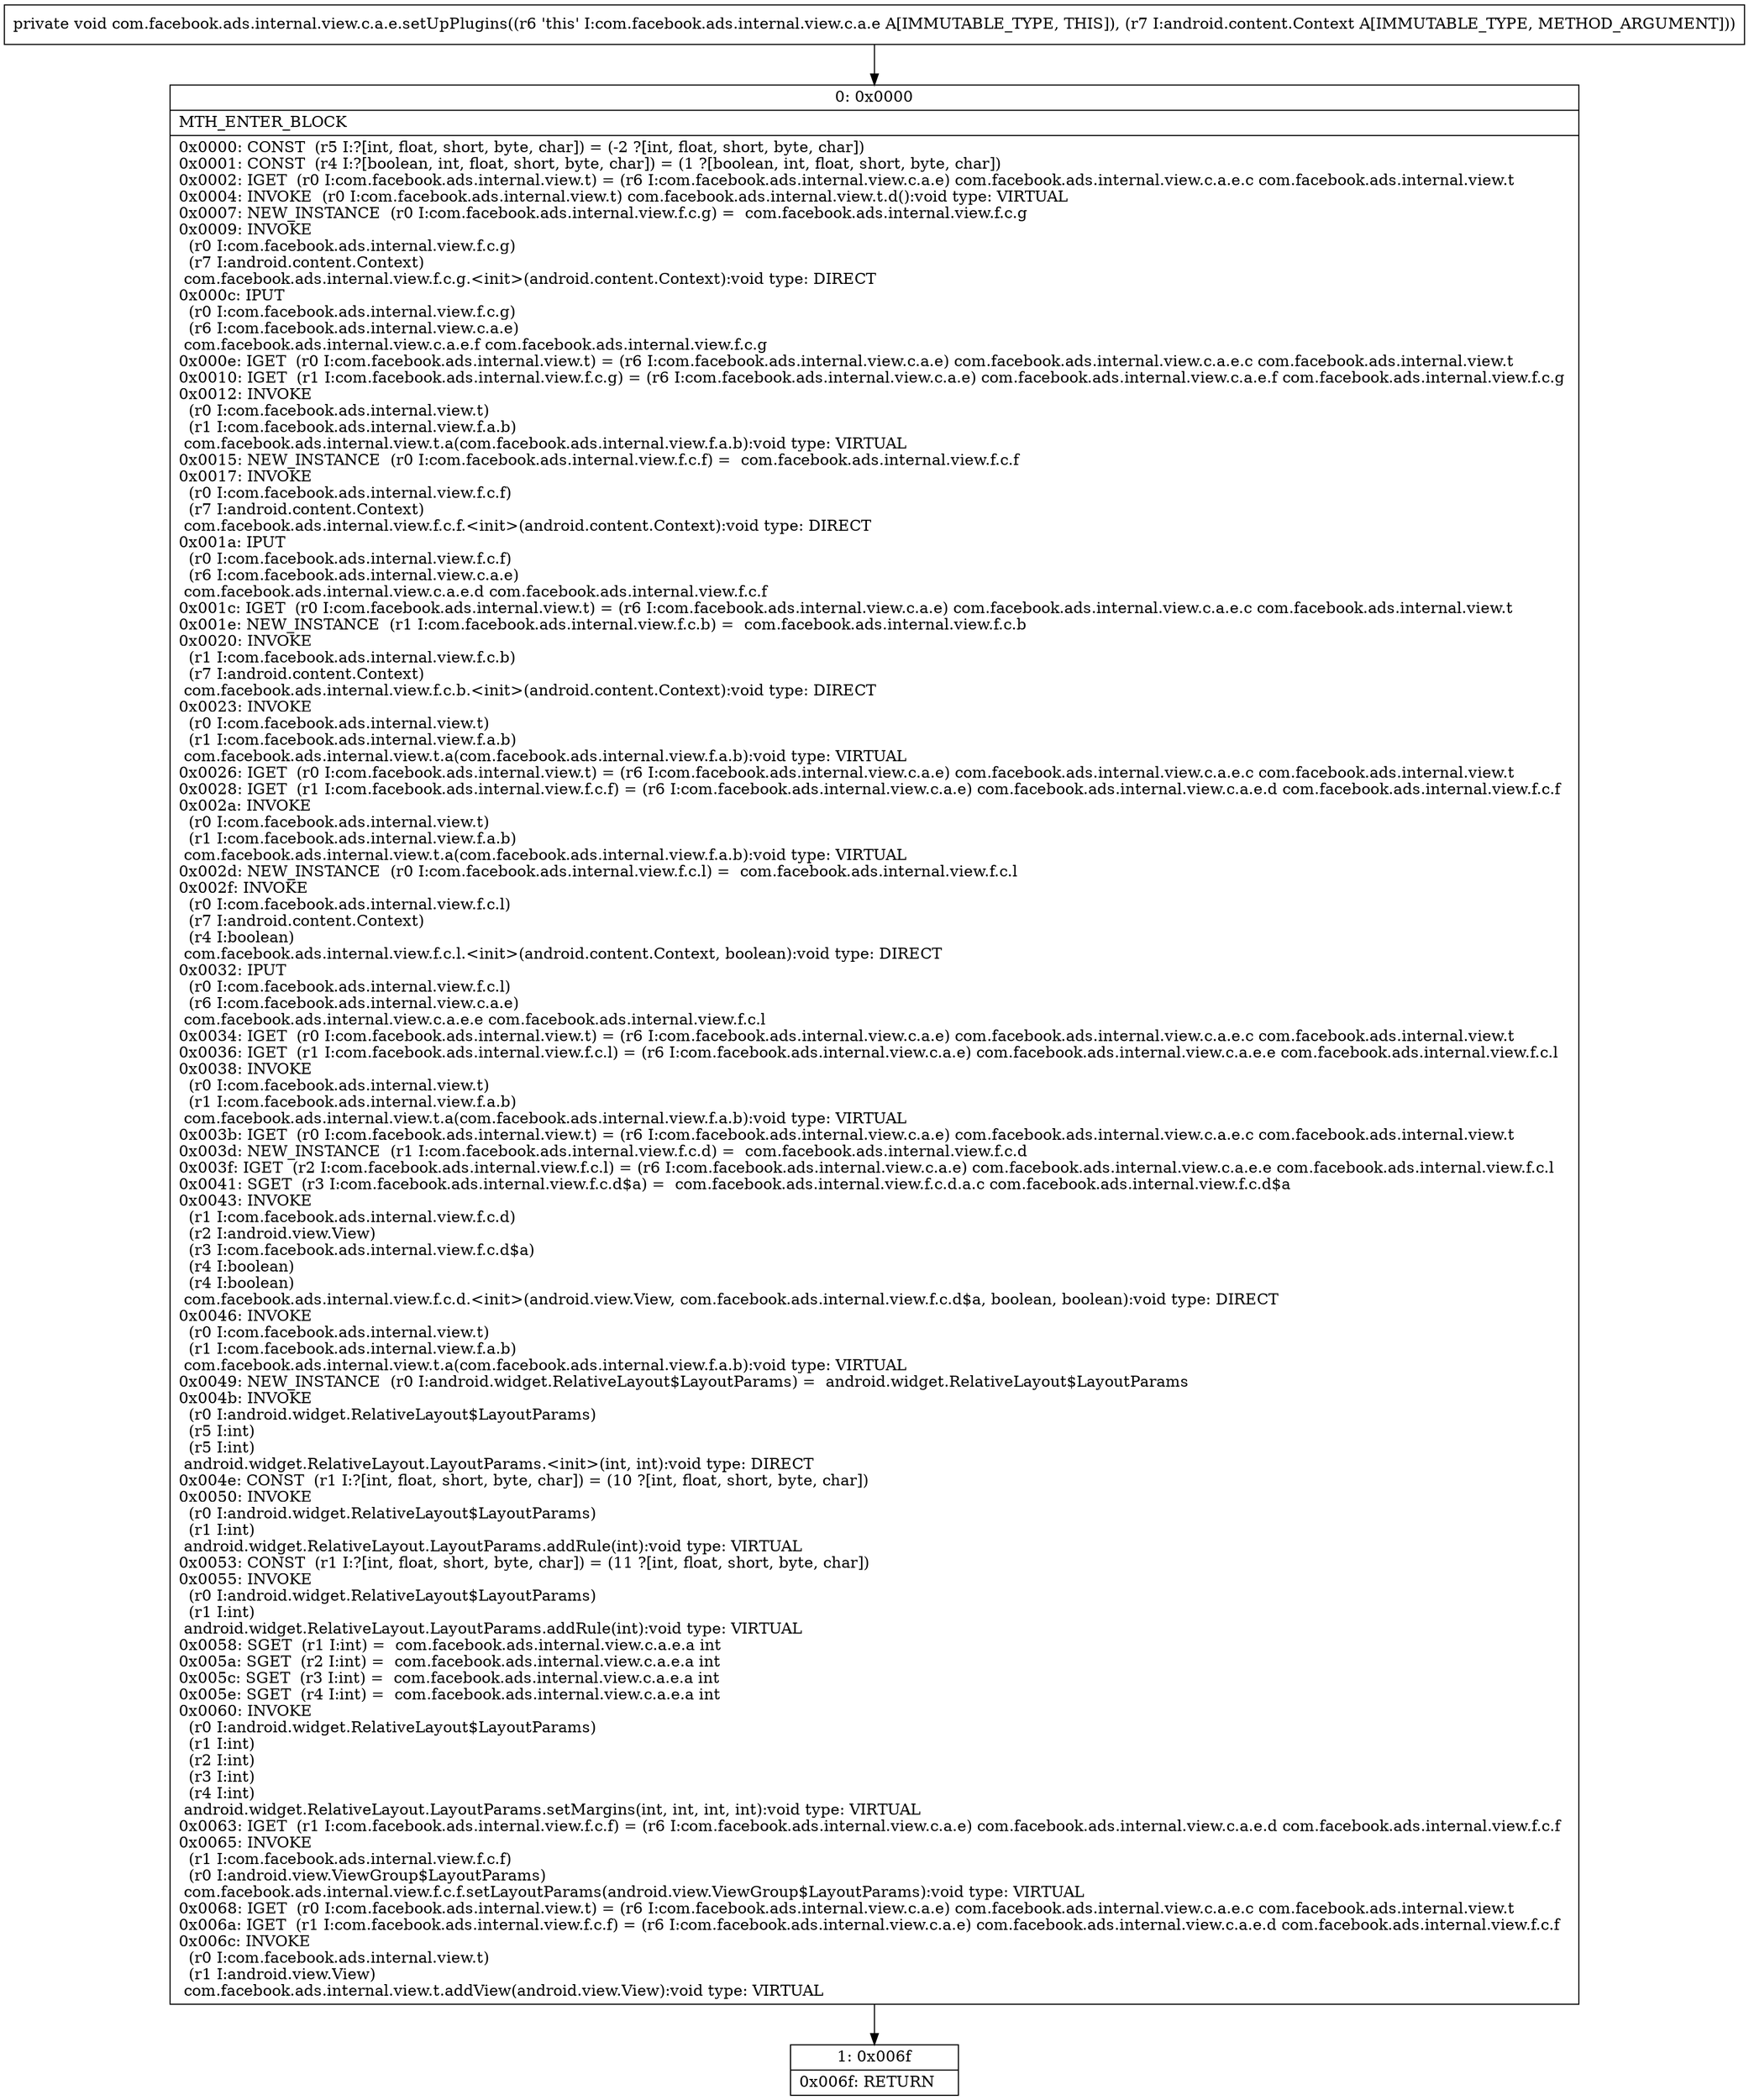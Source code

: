 digraph "CFG forcom.facebook.ads.internal.view.c.a.e.setUpPlugins(Landroid\/content\/Context;)V" {
Node_0 [shape=record,label="{0\:\ 0x0000|MTH_ENTER_BLOCK\l|0x0000: CONST  (r5 I:?[int, float, short, byte, char]) = (\-2 ?[int, float, short, byte, char]) \l0x0001: CONST  (r4 I:?[boolean, int, float, short, byte, char]) = (1 ?[boolean, int, float, short, byte, char]) \l0x0002: IGET  (r0 I:com.facebook.ads.internal.view.t) = (r6 I:com.facebook.ads.internal.view.c.a.e) com.facebook.ads.internal.view.c.a.e.c com.facebook.ads.internal.view.t \l0x0004: INVOKE  (r0 I:com.facebook.ads.internal.view.t) com.facebook.ads.internal.view.t.d():void type: VIRTUAL \l0x0007: NEW_INSTANCE  (r0 I:com.facebook.ads.internal.view.f.c.g) =  com.facebook.ads.internal.view.f.c.g \l0x0009: INVOKE  \l  (r0 I:com.facebook.ads.internal.view.f.c.g)\l  (r7 I:android.content.Context)\l com.facebook.ads.internal.view.f.c.g.\<init\>(android.content.Context):void type: DIRECT \l0x000c: IPUT  \l  (r0 I:com.facebook.ads.internal.view.f.c.g)\l  (r6 I:com.facebook.ads.internal.view.c.a.e)\l com.facebook.ads.internal.view.c.a.e.f com.facebook.ads.internal.view.f.c.g \l0x000e: IGET  (r0 I:com.facebook.ads.internal.view.t) = (r6 I:com.facebook.ads.internal.view.c.a.e) com.facebook.ads.internal.view.c.a.e.c com.facebook.ads.internal.view.t \l0x0010: IGET  (r1 I:com.facebook.ads.internal.view.f.c.g) = (r6 I:com.facebook.ads.internal.view.c.a.e) com.facebook.ads.internal.view.c.a.e.f com.facebook.ads.internal.view.f.c.g \l0x0012: INVOKE  \l  (r0 I:com.facebook.ads.internal.view.t)\l  (r1 I:com.facebook.ads.internal.view.f.a.b)\l com.facebook.ads.internal.view.t.a(com.facebook.ads.internal.view.f.a.b):void type: VIRTUAL \l0x0015: NEW_INSTANCE  (r0 I:com.facebook.ads.internal.view.f.c.f) =  com.facebook.ads.internal.view.f.c.f \l0x0017: INVOKE  \l  (r0 I:com.facebook.ads.internal.view.f.c.f)\l  (r7 I:android.content.Context)\l com.facebook.ads.internal.view.f.c.f.\<init\>(android.content.Context):void type: DIRECT \l0x001a: IPUT  \l  (r0 I:com.facebook.ads.internal.view.f.c.f)\l  (r6 I:com.facebook.ads.internal.view.c.a.e)\l com.facebook.ads.internal.view.c.a.e.d com.facebook.ads.internal.view.f.c.f \l0x001c: IGET  (r0 I:com.facebook.ads.internal.view.t) = (r6 I:com.facebook.ads.internal.view.c.a.e) com.facebook.ads.internal.view.c.a.e.c com.facebook.ads.internal.view.t \l0x001e: NEW_INSTANCE  (r1 I:com.facebook.ads.internal.view.f.c.b) =  com.facebook.ads.internal.view.f.c.b \l0x0020: INVOKE  \l  (r1 I:com.facebook.ads.internal.view.f.c.b)\l  (r7 I:android.content.Context)\l com.facebook.ads.internal.view.f.c.b.\<init\>(android.content.Context):void type: DIRECT \l0x0023: INVOKE  \l  (r0 I:com.facebook.ads.internal.view.t)\l  (r1 I:com.facebook.ads.internal.view.f.a.b)\l com.facebook.ads.internal.view.t.a(com.facebook.ads.internal.view.f.a.b):void type: VIRTUAL \l0x0026: IGET  (r0 I:com.facebook.ads.internal.view.t) = (r6 I:com.facebook.ads.internal.view.c.a.e) com.facebook.ads.internal.view.c.a.e.c com.facebook.ads.internal.view.t \l0x0028: IGET  (r1 I:com.facebook.ads.internal.view.f.c.f) = (r6 I:com.facebook.ads.internal.view.c.a.e) com.facebook.ads.internal.view.c.a.e.d com.facebook.ads.internal.view.f.c.f \l0x002a: INVOKE  \l  (r0 I:com.facebook.ads.internal.view.t)\l  (r1 I:com.facebook.ads.internal.view.f.a.b)\l com.facebook.ads.internal.view.t.a(com.facebook.ads.internal.view.f.a.b):void type: VIRTUAL \l0x002d: NEW_INSTANCE  (r0 I:com.facebook.ads.internal.view.f.c.l) =  com.facebook.ads.internal.view.f.c.l \l0x002f: INVOKE  \l  (r0 I:com.facebook.ads.internal.view.f.c.l)\l  (r7 I:android.content.Context)\l  (r4 I:boolean)\l com.facebook.ads.internal.view.f.c.l.\<init\>(android.content.Context, boolean):void type: DIRECT \l0x0032: IPUT  \l  (r0 I:com.facebook.ads.internal.view.f.c.l)\l  (r6 I:com.facebook.ads.internal.view.c.a.e)\l com.facebook.ads.internal.view.c.a.e.e com.facebook.ads.internal.view.f.c.l \l0x0034: IGET  (r0 I:com.facebook.ads.internal.view.t) = (r6 I:com.facebook.ads.internal.view.c.a.e) com.facebook.ads.internal.view.c.a.e.c com.facebook.ads.internal.view.t \l0x0036: IGET  (r1 I:com.facebook.ads.internal.view.f.c.l) = (r6 I:com.facebook.ads.internal.view.c.a.e) com.facebook.ads.internal.view.c.a.e.e com.facebook.ads.internal.view.f.c.l \l0x0038: INVOKE  \l  (r0 I:com.facebook.ads.internal.view.t)\l  (r1 I:com.facebook.ads.internal.view.f.a.b)\l com.facebook.ads.internal.view.t.a(com.facebook.ads.internal.view.f.a.b):void type: VIRTUAL \l0x003b: IGET  (r0 I:com.facebook.ads.internal.view.t) = (r6 I:com.facebook.ads.internal.view.c.a.e) com.facebook.ads.internal.view.c.a.e.c com.facebook.ads.internal.view.t \l0x003d: NEW_INSTANCE  (r1 I:com.facebook.ads.internal.view.f.c.d) =  com.facebook.ads.internal.view.f.c.d \l0x003f: IGET  (r2 I:com.facebook.ads.internal.view.f.c.l) = (r6 I:com.facebook.ads.internal.view.c.a.e) com.facebook.ads.internal.view.c.a.e.e com.facebook.ads.internal.view.f.c.l \l0x0041: SGET  (r3 I:com.facebook.ads.internal.view.f.c.d$a) =  com.facebook.ads.internal.view.f.c.d.a.c com.facebook.ads.internal.view.f.c.d$a \l0x0043: INVOKE  \l  (r1 I:com.facebook.ads.internal.view.f.c.d)\l  (r2 I:android.view.View)\l  (r3 I:com.facebook.ads.internal.view.f.c.d$a)\l  (r4 I:boolean)\l  (r4 I:boolean)\l com.facebook.ads.internal.view.f.c.d.\<init\>(android.view.View, com.facebook.ads.internal.view.f.c.d$a, boolean, boolean):void type: DIRECT \l0x0046: INVOKE  \l  (r0 I:com.facebook.ads.internal.view.t)\l  (r1 I:com.facebook.ads.internal.view.f.a.b)\l com.facebook.ads.internal.view.t.a(com.facebook.ads.internal.view.f.a.b):void type: VIRTUAL \l0x0049: NEW_INSTANCE  (r0 I:android.widget.RelativeLayout$LayoutParams) =  android.widget.RelativeLayout$LayoutParams \l0x004b: INVOKE  \l  (r0 I:android.widget.RelativeLayout$LayoutParams)\l  (r5 I:int)\l  (r5 I:int)\l android.widget.RelativeLayout.LayoutParams.\<init\>(int, int):void type: DIRECT \l0x004e: CONST  (r1 I:?[int, float, short, byte, char]) = (10 ?[int, float, short, byte, char]) \l0x0050: INVOKE  \l  (r0 I:android.widget.RelativeLayout$LayoutParams)\l  (r1 I:int)\l android.widget.RelativeLayout.LayoutParams.addRule(int):void type: VIRTUAL \l0x0053: CONST  (r1 I:?[int, float, short, byte, char]) = (11 ?[int, float, short, byte, char]) \l0x0055: INVOKE  \l  (r0 I:android.widget.RelativeLayout$LayoutParams)\l  (r1 I:int)\l android.widget.RelativeLayout.LayoutParams.addRule(int):void type: VIRTUAL \l0x0058: SGET  (r1 I:int) =  com.facebook.ads.internal.view.c.a.e.a int \l0x005a: SGET  (r2 I:int) =  com.facebook.ads.internal.view.c.a.e.a int \l0x005c: SGET  (r3 I:int) =  com.facebook.ads.internal.view.c.a.e.a int \l0x005e: SGET  (r4 I:int) =  com.facebook.ads.internal.view.c.a.e.a int \l0x0060: INVOKE  \l  (r0 I:android.widget.RelativeLayout$LayoutParams)\l  (r1 I:int)\l  (r2 I:int)\l  (r3 I:int)\l  (r4 I:int)\l android.widget.RelativeLayout.LayoutParams.setMargins(int, int, int, int):void type: VIRTUAL \l0x0063: IGET  (r1 I:com.facebook.ads.internal.view.f.c.f) = (r6 I:com.facebook.ads.internal.view.c.a.e) com.facebook.ads.internal.view.c.a.e.d com.facebook.ads.internal.view.f.c.f \l0x0065: INVOKE  \l  (r1 I:com.facebook.ads.internal.view.f.c.f)\l  (r0 I:android.view.ViewGroup$LayoutParams)\l com.facebook.ads.internal.view.f.c.f.setLayoutParams(android.view.ViewGroup$LayoutParams):void type: VIRTUAL \l0x0068: IGET  (r0 I:com.facebook.ads.internal.view.t) = (r6 I:com.facebook.ads.internal.view.c.a.e) com.facebook.ads.internal.view.c.a.e.c com.facebook.ads.internal.view.t \l0x006a: IGET  (r1 I:com.facebook.ads.internal.view.f.c.f) = (r6 I:com.facebook.ads.internal.view.c.a.e) com.facebook.ads.internal.view.c.a.e.d com.facebook.ads.internal.view.f.c.f \l0x006c: INVOKE  \l  (r0 I:com.facebook.ads.internal.view.t)\l  (r1 I:android.view.View)\l com.facebook.ads.internal.view.t.addView(android.view.View):void type: VIRTUAL \l}"];
Node_1 [shape=record,label="{1\:\ 0x006f|0x006f: RETURN   \l}"];
MethodNode[shape=record,label="{private void com.facebook.ads.internal.view.c.a.e.setUpPlugins((r6 'this' I:com.facebook.ads.internal.view.c.a.e A[IMMUTABLE_TYPE, THIS]), (r7 I:android.content.Context A[IMMUTABLE_TYPE, METHOD_ARGUMENT])) }"];
MethodNode -> Node_0;
Node_0 -> Node_1;
}

